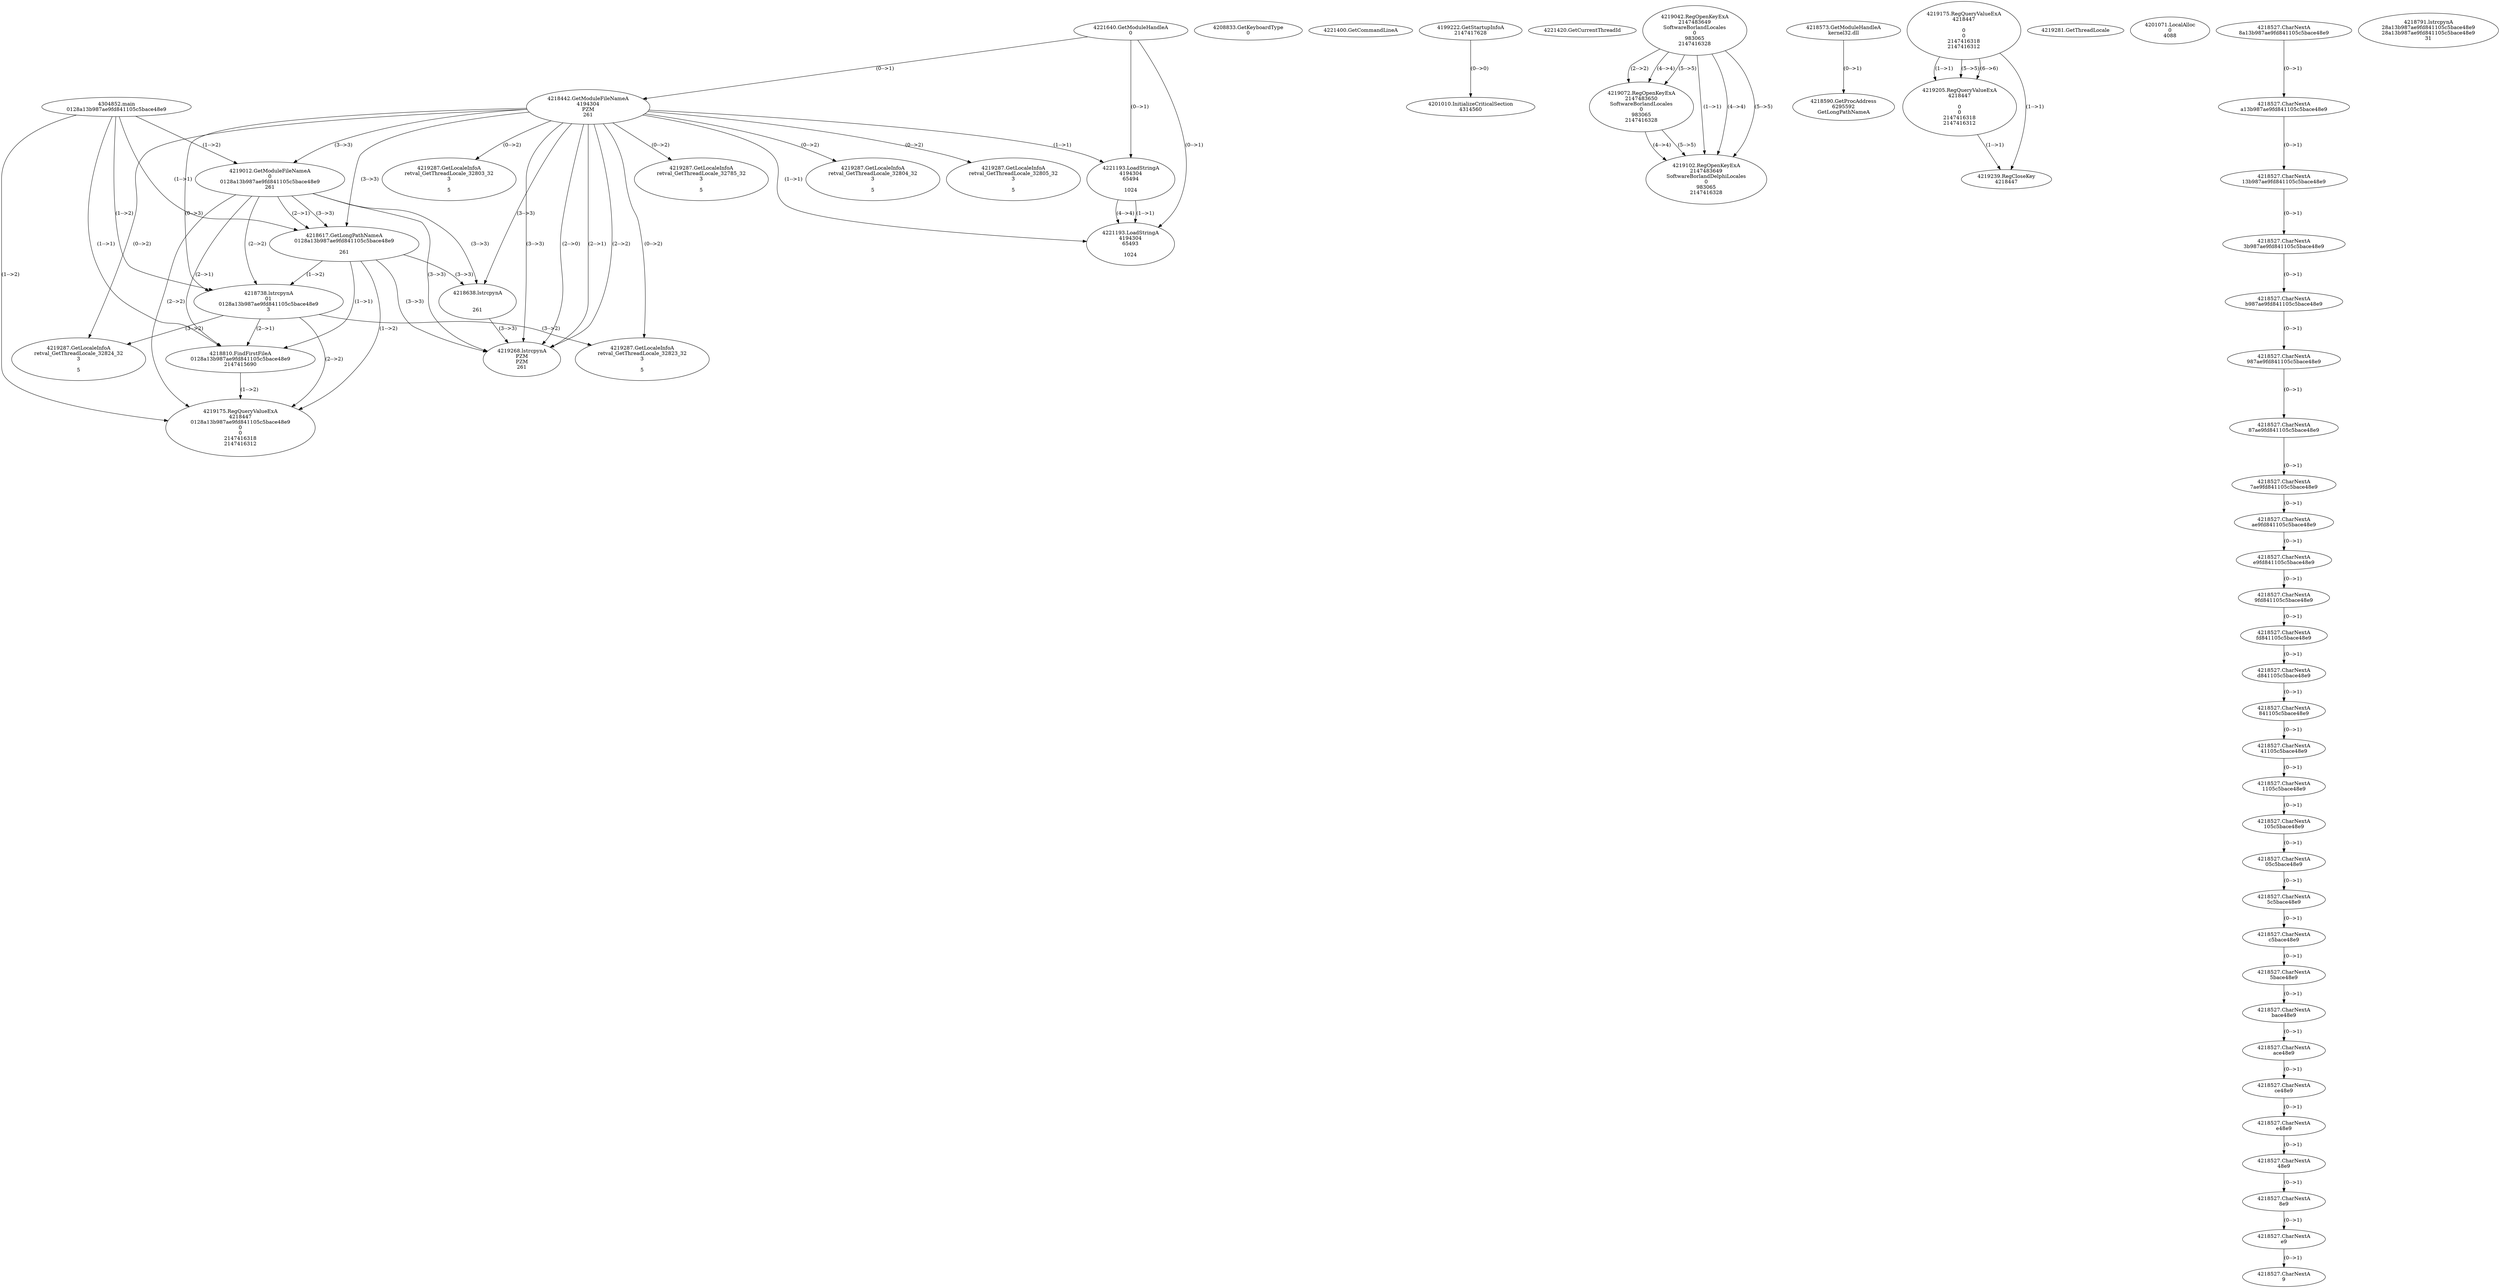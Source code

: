 // Global SCDG with merge call
digraph {
	0 [label="4304852.main
0128a13b987ae9fd841105c5bace48e9"]
	1 [label="4221640.GetModuleHandleA
0"]
	2 [label="4208833.GetKeyboardType
0"]
	3 [label="4221400.GetCommandLineA
"]
	4 [label="4199222.GetStartupInfoA
2147417628"]
	5 [label="4221420.GetCurrentThreadId
"]
	6 [label="4218442.GetModuleFileNameA
4194304
PZM
261"]
	1 -> 6 [label="(0-->1)"]
	7 [label="4219012.GetModuleFileNameA
0
0128a13b987ae9fd841105c5bace48e9
261"]
	0 -> 7 [label="(1-->2)"]
	6 -> 7 [label="(3-->3)"]
	8 [label="4219042.RegOpenKeyExA
2147483649
Software\Borland\Locales
0
983065
2147416328"]
	9 [label="4218573.GetModuleHandleA
kernel32.dll"]
	10 [label="4218590.GetProcAddress
6295592
GetLongPathNameA"]
	9 -> 10 [label="(0-->1)"]
	11 [label="4218617.GetLongPathNameA
0128a13b987ae9fd841105c5bace48e9

261"]
	0 -> 11 [label="(1-->1)"]
	7 -> 11 [label="(2-->1)"]
	6 -> 11 [label="(3-->3)"]
	7 -> 11 [label="(3-->3)"]
	12 [label="4218638.lstrcpynA


261"]
	6 -> 12 [label="(3-->3)"]
	7 -> 12 [label="(3-->3)"]
	11 -> 12 [label="(3-->3)"]
	13 [label="4219175.RegQueryValueExA
4218447

0
0
2147416318
2147416312"]
	14 [label="4219205.RegQueryValueExA
4218447

0
0
2147416318
2147416312"]
	13 -> 14 [label="(1-->1)"]
	13 -> 14 [label="(5-->5)"]
	13 -> 14 [label="(6-->6)"]
	15 [label="4219239.RegCloseKey
4218447"]
	13 -> 15 [label="(1-->1)"]
	14 -> 15 [label="(1-->1)"]
	16 [label="4219268.lstrcpynA
PZM
PZM
261"]
	6 -> 16 [label="(2-->1)"]
	6 -> 16 [label="(2-->2)"]
	6 -> 16 [label="(3-->3)"]
	7 -> 16 [label="(3-->3)"]
	11 -> 16 [label="(3-->3)"]
	12 -> 16 [label="(3-->3)"]
	6 -> 16 [label="(2-->0)"]
	17 [label="4219281.GetThreadLocale
"]
	18 [label="4219287.GetLocaleInfoA
retval_GetThreadLocale_32785_32
3

5"]
	6 -> 18 [label="(0-->2)"]
	19 [label="4221193.LoadStringA
4194304
65494

1024"]
	1 -> 19 [label="(0-->1)"]
	6 -> 19 [label="(1-->1)"]
	20 [label="4201010.InitializeCriticalSection
4314560"]
	4 -> 20 [label="(0-->0)"]
	21 [label="4201071.LocalAlloc
0
4088"]
	22 [label="4219072.RegOpenKeyExA
2147483650
Software\Borland\Locales
0
983065
2147416328"]
	8 -> 22 [label="(2-->2)"]
	8 -> 22 [label="(4-->4)"]
	8 -> 22 [label="(5-->5)"]
	23 [label="4219287.GetLocaleInfoA
retval_GetThreadLocale_32804_32
3

5"]
	6 -> 23 [label="(0-->2)"]
	24 [label="4221193.LoadStringA
4194304
65493

1024"]
	1 -> 24 [label="(0-->1)"]
	6 -> 24 [label="(1-->1)"]
	19 -> 24 [label="(1-->1)"]
	19 -> 24 [label="(4-->4)"]
	25 [label="4219287.GetLocaleInfoA
retval_GetThreadLocale_32805_32
3

5"]
	6 -> 25 [label="(0-->2)"]
	26 [label="4219102.RegOpenKeyExA
2147483649
Software\Borland\Delphi\Locales
0
983065
2147416328"]
	8 -> 26 [label="(1-->1)"]
	8 -> 26 [label="(4-->4)"]
	22 -> 26 [label="(4-->4)"]
	8 -> 26 [label="(5-->5)"]
	22 -> 26 [label="(5-->5)"]
	27 [label="4218738.lstrcpynA
01
0128a13b987ae9fd841105c5bace48e9
3"]
	0 -> 27 [label="(1-->2)"]
	7 -> 27 [label="(2-->2)"]
	11 -> 27 [label="(1-->2)"]
	6 -> 27 [label="(0-->3)"]
	28 [label="4218527.CharNextA
8a13b987ae9fd841105c5bace48e9"]
	29 [label="4218527.CharNextA
a13b987ae9fd841105c5bace48e9"]
	28 -> 29 [label="(0-->1)"]
	30 [label="4218527.CharNextA
13b987ae9fd841105c5bace48e9"]
	29 -> 30 [label="(0-->1)"]
	31 [label="4218527.CharNextA
3b987ae9fd841105c5bace48e9"]
	30 -> 31 [label="(0-->1)"]
	32 [label="4218527.CharNextA
b987ae9fd841105c5bace48e9"]
	31 -> 32 [label="(0-->1)"]
	33 [label="4218527.CharNextA
987ae9fd841105c5bace48e9"]
	32 -> 33 [label="(0-->1)"]
	34 [label="4218527.CharNextA
87ae9fd841105c5bace48e9"]
	33 -> 34 [label="(0-->1)"]
	35 [label="4218527.CharNextA
7ae9fd841105c5bace48e9"]
	34 -> 35 [label="(0-->1)"]
	36 [label="4218527.CharNextA
ae9fd841105c5bace48e9"]
	35 -> 36 [label="(0-->1)"]
	37 [label="4218527.CharNextA
e9fd841105c5bace48e9"]
	36 -> 37 [label="(0-->1)"]
	38 [label="4218527.CharNextA
9fd841105c5bace48e9"]
	37 -> 38 [label="(0-->1)"]
	39 [label="4218527.CharNextA
fd841105c5bace48e9"]
	38 -> 39 [label="(0-->1)"]
	40 [label="4218527.CharNextA
d841105c5bace48e9"]
	39 -> 40 [label="(0-->1)"]
	41 [label="4218527.CharNextA
841105c5bace48e9"]
	40 -> 41 [label="(0-->1)"]
	42 [label="4218527.CharNextA
41105c5bace48e9"]
	41 -> 42 [label="(0-->1)"]
	43 [label="4218527.CharNextA
1105c5bace48e9"]
	42 -> 43 [label="(0-->1)"]
	44 [label="4218527.CharNextA
105c5bace48e9"]
	43 -> 44 [label="(0-->1)"]
	45 [label="4218527.CharNextA
05c5bace48e9"]
	44 -> 45 [label="(0-->1)"]
	46 [label="4218527.CharNextA
5c5bace48e9"]
	45 -> 46 [label="(0-->1)"]
	47 [label="4218527.CharNextA
c5bace48e9"]
	46 -> 47 [label="(0-->1)"]
	48 [label="4218527.CharNextA
5bace48e9"]
	47 -> 48 [label="(0-->1)"]
	49 [label="4218527.CharNextA
bace48e9"]
	48 -> 49 [label="(0-->1)"]
	50 [label="4218527.CharNextA
ace48e9"]
	49 -> 50 [label="(0-->1)"]
	51 [label="4218527.CharNextA
ce48e9"]
	50 -> 51 [label="(0-->1)"]
	52 [label="4218527.CharNextA
e48e9"]
	51 -> 52 [label="(0-->1)"]
	53 [label="4218527.CharNextA
48e9"]
	52 -> 53 [label="(0-->1)"]
	54 [label="4218527.CharNextA
8e9"]
	53 -> 54 [label="(0-->1)"]
	55 [label="4218527.CharNextA
e9"]
	54 -> 55 [label="(0-->1)"]
	56 [label="4218527.CharNextA
9"]
	55 -> 56 [label="(0-->1)"]
	57 [label="4218791.lstrcpynA
28a13b987ae9fd841105c5bace48e9
28a13b987ae9fd841105c5bace48e9
31"]
	58 [label="4218810.FindFirstFileA
0128a13b987ae9fd841105c5bace48e9
2147415690"]
	0 -> 58 [label="(1-->1)"]
	7 -> 58 [label="(2-->1)"]
	11 -> 58 [label="(1-->1)"]
	27 -> 58 [label="(2-->1)"]
	59 [label="4219175.RegQueryValueExA
4218447
0128a13b987ae9fd841105c5bace48e9
0
0
2147416318
2147416312"]
	0 -> 59 [label="(1-->2)"]
	7 -> 59 [label="(2-->2)"]
	11 -> 59 [label="(1-->2)"]
	27 -> 59 [label="(2-->2)"]
	58 -> 59 [label="(1-->2)"]
	60 [label="4219287.GetLocaleInfoA
retval_GetThreadLocale_32823_32
3

5"]
	6 -> 60 [label="(0-->2)"]
	27 -> 60 [label="(3-->2)"]
	61 [label="4219287.GetLocaleInfoA
retval_GetThreadLocale_32824_32
3

5"]
	6 -> 61 [label="(0-->2)"]
	27 -> 61 [label="(3-->2)"]
	62 [label="4219287.GetLocaleInfoA
retval_GetThreadLocale_32803_32
3

5"]
	6 -> 62 [label="(0-->2)"]
}
